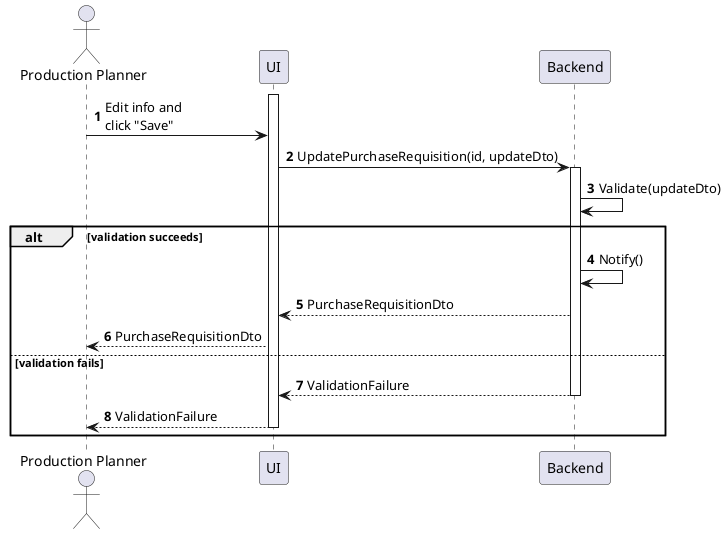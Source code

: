 @startuml purchase-requisition-update
autonumber

actor "Production Planner" as a
participant UI as f
participant Backend as b

activate f
a -> f : Edit info and\nclick "Save"
f -> b : UpdatePurchaseRequisition(id, updateDto)
activate b
b -> b : Validate(updateDto)

alt validation succeeds
    b -> b : Notify()
    b --> f : PurchaseRequisitionDto
    f --> a : PurchaseRequisitionDto
else validation fails
    return ValidationFailure
    f --> a : ValidationFailure
    deactivate f
end
@enduml